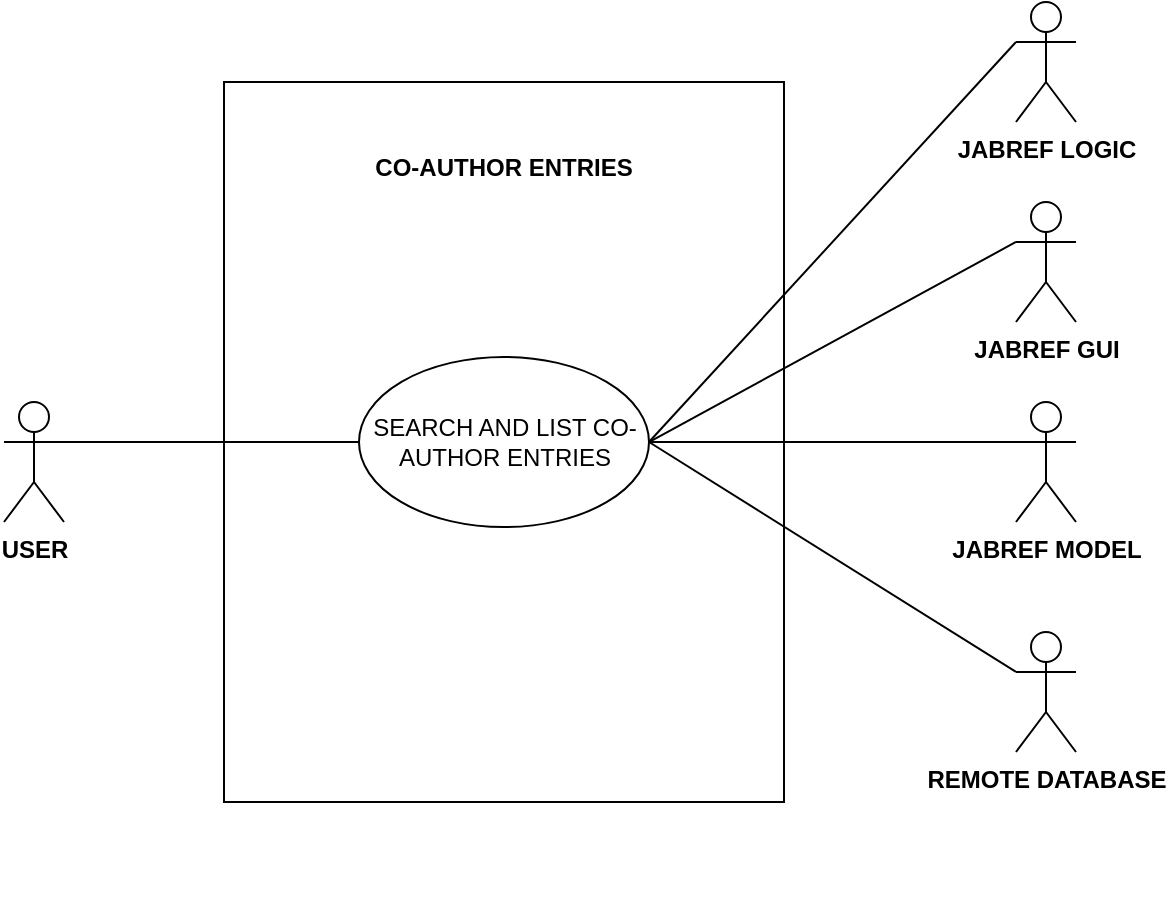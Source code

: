 <mxfile version="15.9.1" type="device"><diagram id="-ROYvcjKyyWWgAWjvK13" name="Page-1"><mxGraphModel dx="1038" dy="585" grid="1" gridSize="10" guides="1" tooltips="1" connect="1" arrows="1" fold="1" page="1" pageScale="1" pageWidth="1100" pageHeight="850" background="#FFFFFF" math="0" shadow="0"><root><mxCell id="0"/><mxCell id="1" parent="0"/><mxCell id="-QlRBzFyVYKR7Qs35IhJ-4" value="" style="group;labelBackgroundColor=none;" parent="1" vertex="1" connectable="0"><mxGeometry x="320" y="120" width="280" height="410" as="geometry"/></mxCell><mxCell id="-QlRBzFyVYKR7Qs35IhJ-3" value="" style="group;labelBackgroundColor=none;" parent="-QlRBzFyVYKR7Qs35IhJ-4" vertex="1" connectable="0"><mxGeometry width="280" height="410" as="geometry"/></mxCell><mxCell id="cBe-KEu7yYnJzYEx6nt3-4" value="" style="rounded=0;whiteSpace=wrap;html=1;labelBackgroundColor=none;" parent="-QlRBzFyVYKR7Qs35IhJ-3" vertex="1"><mxGeometry width="280" height="360" as="geometry"/></mxCell><mxCell id="cBe-KEu7yYnJzYEx6nt3-5" value="&lt;b&gt;CO-AUTHOR ENTRIES&lt;/b&gt;" style="text;html=1;strokeColor=none;fillColor=none;align=center;verticalAlign=middle;whiteSpace=wrap;rounded=0;labelBackgroundColor=none;" parent="-QlRBzFyVYKR7Qs35IhJ-3" vertex="1"><mxGeometry x="70" y="31.54" width="140" height="23.65" as="geometry"/></mxCell><mxCell id="cBe-KEu7yYnJzYEx6nt3-7" value="SEARCH AND LIST CO-AUTHOR ENTRIES" style="ellipse;whiteSpace=wrap;html=1;labelBackgroundColor=none;" parent="-QlRBzFyVYKR7Qs35IhJ-3" vertex="1"><mxGeometry x="67.5" y="137.46" width="145" height="85.09" as="geometry"/></mxCell><mxCell id="cBe-KEu7yYnJzYEx6nt3-1" value="&lt;b&gt;USER&lt;/b&gt;" style="shape=umlActor;verticalLabelPosition=bottom;verticalAlign=top;html=1;outlineConnect=0;labelBackgroundColor=none;" parent="1" vertex="1"><mxGeometry x="210" y="280" width="30" height="60" as="geometry"/></mxCell><mxCell id="cBe-KEu7yYnJzYEx6nt3-18" value="" style="endArrow=none;html=1;rounded=0;exitX=0;exitY=0.5;exitDx=0;exitDy=0;entryX=1;entryY=0.333;entryDx=0;entryDy=0;entryPerimeter=0;labelBackgroundColor=none;" parent="1" source="cBe-KEu7yYnJzYEx6nt3-7" target="cBe-KEu7yYnJzYEx6nt3-1" edge="1"><mxGeometry width="50" height="50" relative="1" as="geometry"><mxPoint x="250" y="395" as="sourcePoint"/><mxPoint x="250" y="260" as="targetPoint"/></mxGeometry></mxCell><mxCell id="cBe-KEu7yYnJzYEx6nt3-20" value="&lt;b&gt;JABREF LOGIC&lt;/b&gt;" style="shape=umlActor;verticalLabelPosition=bottom;verticalAlign=top;html=1;outlineConnect=0;labelBackgroundColor=none;" parent="1" vertex="1"><mxGeometry x="716" y="80" width="30" height="60" as="geometry"/></mxCell><mxCell id="cBe-KEu7yYnJzYEx6nt3-21" value="&lt;b&gt;JABREF GUI&lt;/b&gt;" style="shape=umlActor;verticalLabelPosition=bottom;verticalAlign=top;html=1;outlineConnect=0;labelBackgroundColor=none;" parent="1" vertex="1"><mxGeometry x="716" y="180" width="30" height="60" as="geometry"/></mxCell><mxCell id="cBe-KEu7yYnJzYEx6nt3-23" value="&lt;b&gt;JABREF MODEL&lt;/b&gt;" style="shape=umlActor;verticalLabelPosition=bottom;verticalAlign=top;html=1;outlineConnect=0;labelBackgroundColor=none;" parent="1" vertex="1"><mxGeometry x="716" y="280" width="30" height="60" as="geometry"/></mxCell><mxCell id="cBe-KEu7yYnJzYEx6nt3-38" value="" style="endArrow=none;html=1;rounded=0;entryX=0;entryY=0.333;entryDx=0;entryDy=0;entryPerimeter=0;exitX=1;exitY=0.5;exitDx=0;exitDy=0;labelBackgroundColor=none;" parent="1" source="cBe-KEu7yYnJzYEx6nt3-7" target="cBe-KEu7yYnJzYEx6nt3-20" edge="1"><mxGeometry width="50" height="50" relative="1" as="geometry"><mxPoint x="610" y="240" as="sourcePoint"/><mxPoint x="660" y="190" as="targetPoint"/></mxGeometry></mxCell><mxCell id="cBe-KEu7yYnJzYEx6nt3-39" value="" style="endArrow=none;html=1;rounded=0;entryX=1;entryY=0.5;entryDx=0;entryDy=0;exitX=0;exitY=0.333;exitDx=0;exitDy=0;exitPerimeter=0;labelBackgroundColor=none;" parent="1" source="cBe-KEu7yYnJzYEx6nt3-21" target="cBe-KEu7yYnJzYEx6nt3-7" edge="1"><mxGeometry width="50" height="50" relative="1" as="geometry"><mxPoint x="590" y="390" as="sourcePoint"/><mxPoint x="640" y="340" as="targetPoint"/></mxGeometry></mxCell><mxCell id="cBe-KEu7yYnJzYEx6nt3-42" value="" style="endArrow=none;html=1;rounded=0;entryX=0;entryY=0.333;entryDx=0;entryDy=0;entryPerimeter=0;exitX=1;exitY=0.5;exitDx=0;exitDy=0;labelBackgroundColor=none;" parent="1" source="cBe-KEu7yYnJzYEx6nt3-7" target="cBe-KEu7yYnJzYEx6nt3-23" edge="1"><mxGeometry width="50" height="50" relative="1" as="geometry"><mxPoint x="590" y="410" as="sourcePoint"/><mxPoint x="670" y="280" as="targetPoint"/></mxGeometry></mxCell><mxCell id="SVhenKhW51_oItfsQhMo-3" value="&lt;b&gt;REMOTE DATABASE&lt;/b&gt;" style="shape=umlActor;verticalLabelPosition=bottom;verticalAlign=top;html=1;outlineConnect=0;labelBackgroundColor=none;" parent="1" vertex="1"><mxGeometry x="716" y="395" width="30" height="60" as="geometry"/></mxCell><mxCell id="SVhenKhW51_oItfsQhMo-4" value="" style="endArrow=none;html=1;rounded=0;entryX=0;entryY=0.333;entryDx=0;entryDy=0;entryPerimeter=0;exitX=1;exitY=0.5;exitDx=0;exitDy=0;labelBackgroundColor=none;" parent="1" source="cBe-KEu7yYnJzYEx6nt3-7" target="SVhenKhW51_oItfsQhMo-3" edge="1"><mxGeometry width="50" height="50" relative="1" as="geometry"><mxPoint x="860" y="563.05" as="sourcePoint"/><mxPoint x="910" y="513.05" as="targetPoint"/></mxGeometry></mxCell></root></mxGraphModel></diagram></mxfile>